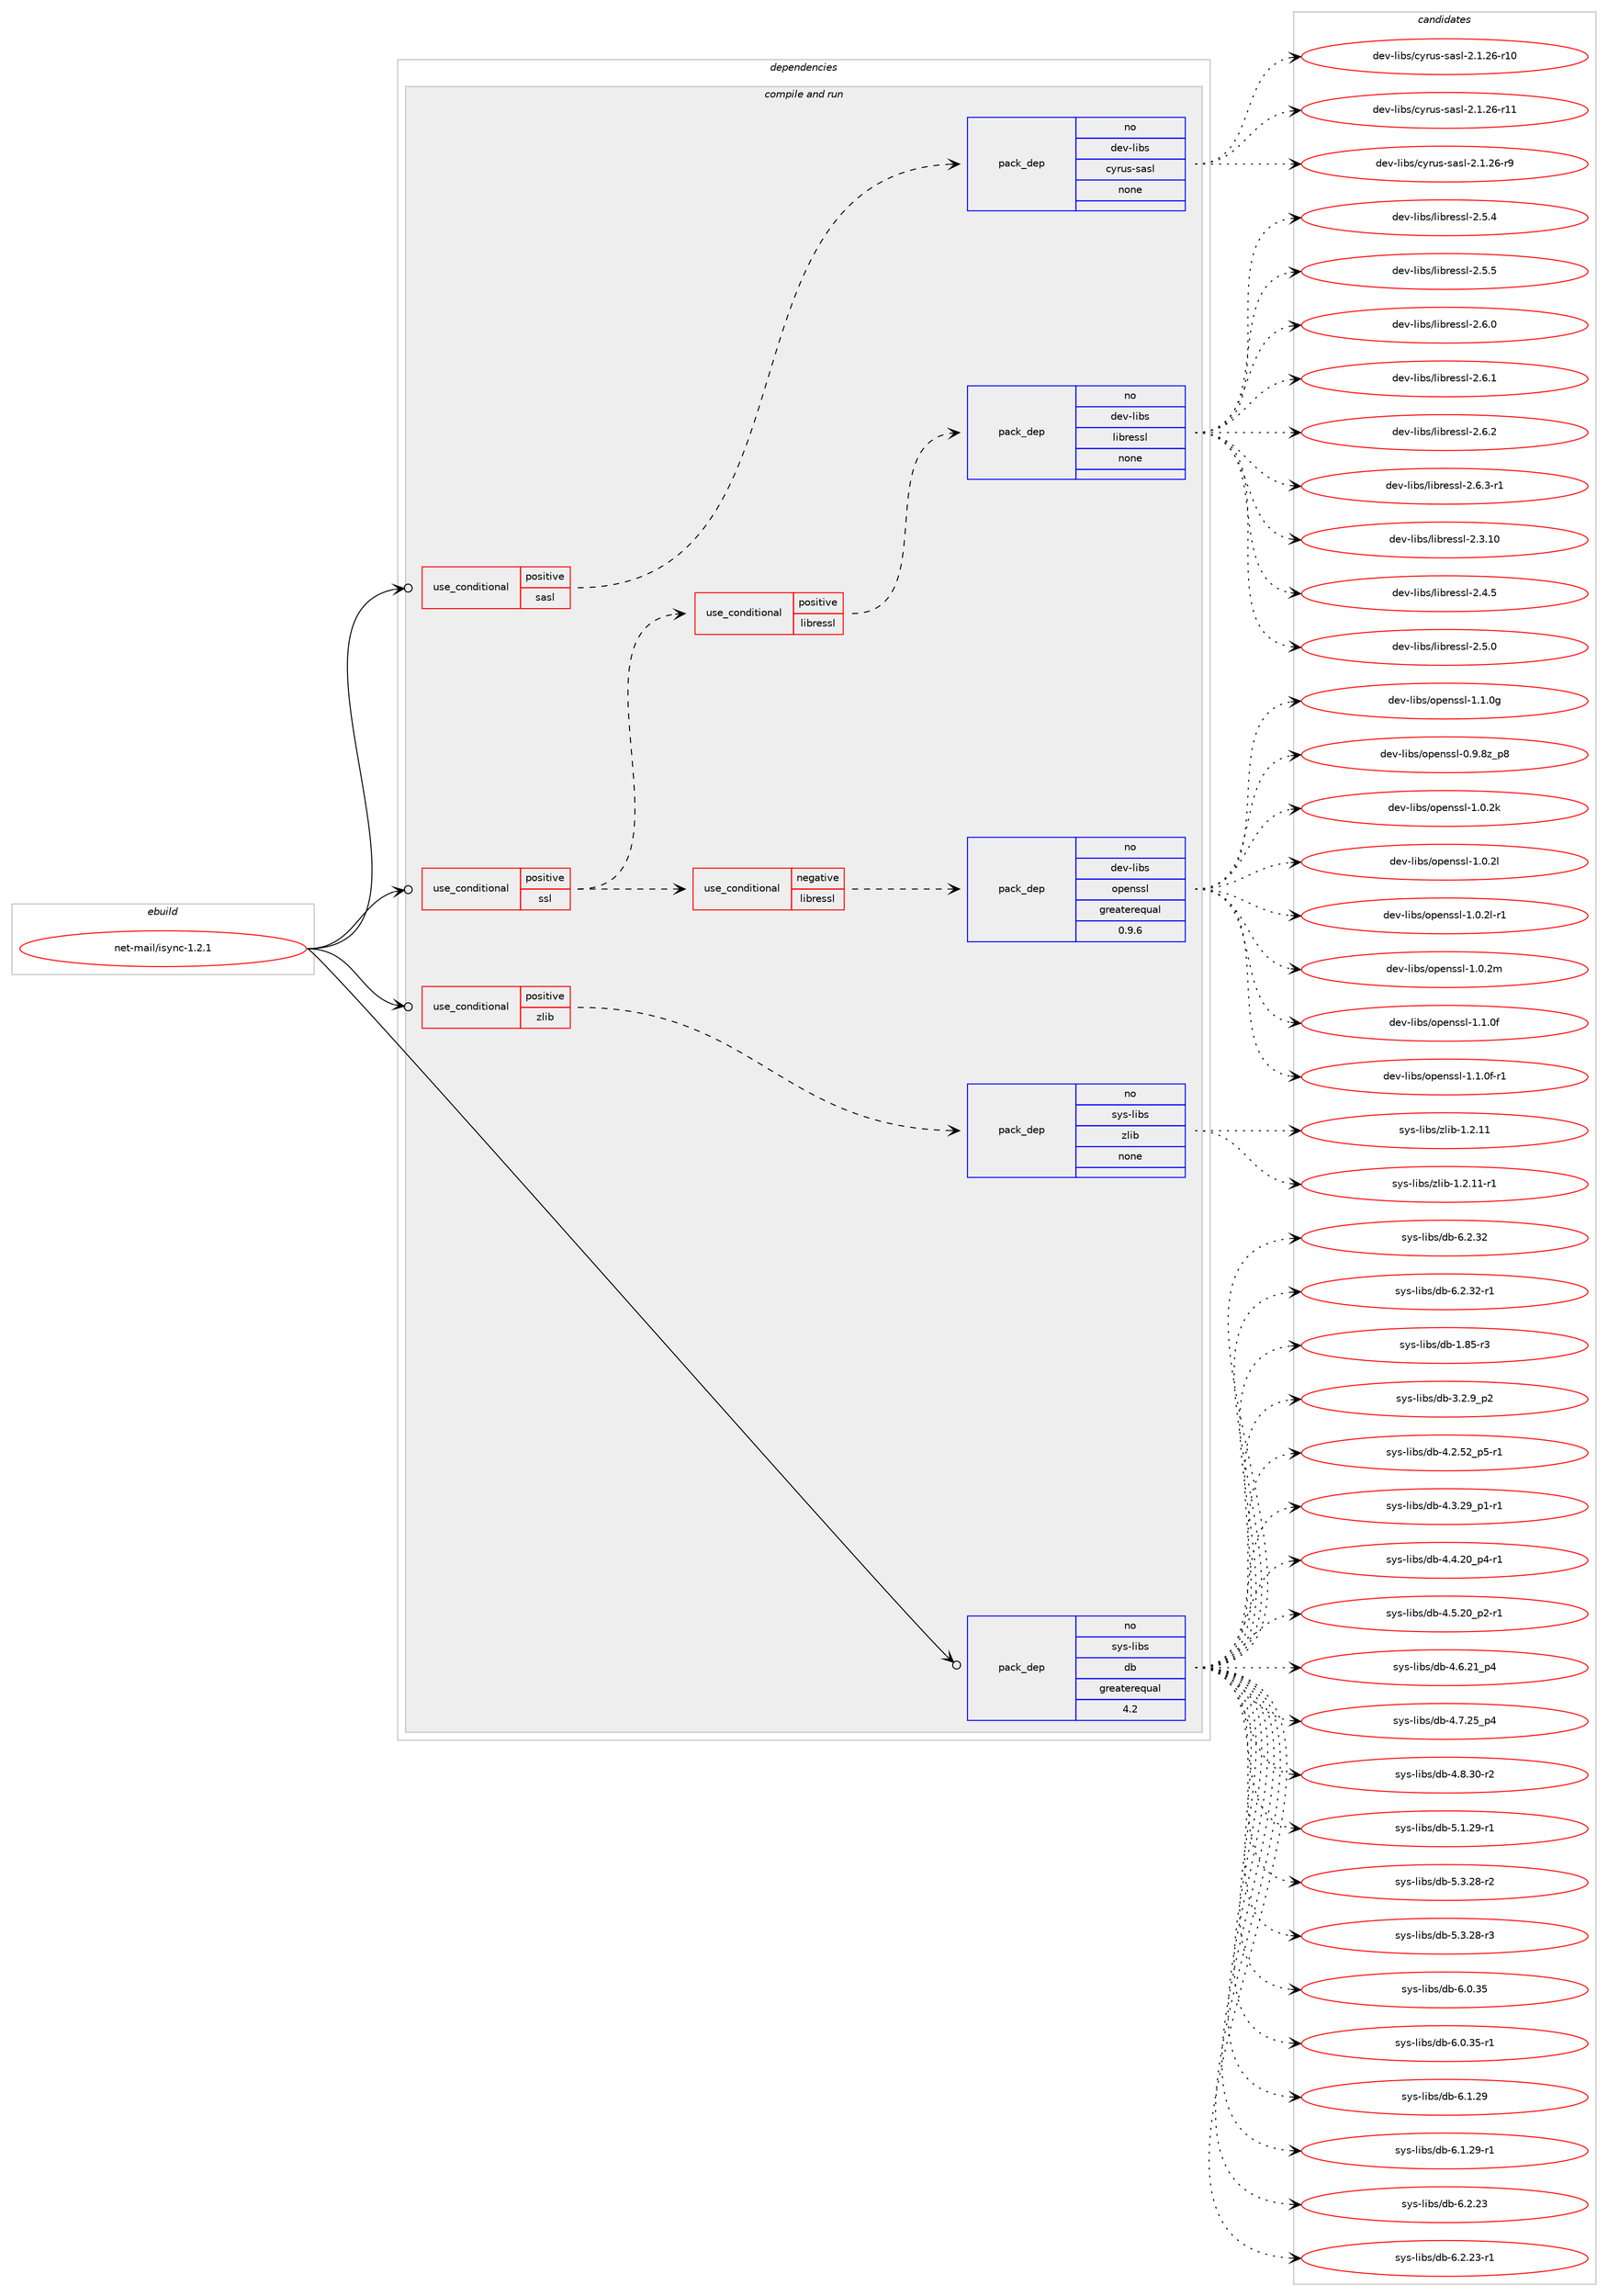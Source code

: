 digraph prolog {

# *************
# Graph options
# *************

newrank=true;
concentrate=true;
compound=true;
graph [rankdir=LR,fontname=Helvetica,fontsize=10,ranksep=1.5];#, ranksep=2.5, nodesep=0.2];
edge  [arrowhead=vee];
node  [fontname=Helvetica,fontsize=10];

# **********
# The ebuild
# **********

subgraph cluster_leftcol {
color=gray;
rank=same;
label=<<i>ebuild</i>>;
id [label="net-mail/isync-1.2.1", color=red, width=4, href="../net-mail/isync-1.2.1.svg"];
}

# ****************
# The dependencies
# ****************

subgraph cluster_midcol {
color=gray;
label=<<i>dependencies</i>>;
subgraph cluster_compile {
fillcolor="#eeeeee";
style=filled;
label=<<i>compile</i>>;
}
subgraph cluster_compileandrun {
fillcolor="#eeeeee";
style=filled;
label=<<i>compile and run</i>>;
subgraph cond104332 {
dependency421487 [label=<<TABLE BORDER="0" CELLBORDER="1" CELLSPACING="0" CELLPADDING="4"><TR><TD ROWSPAN="3" CELLPADDING="10">use_conditional</TD></TR><TR><TD>positive</TD></TR><TR><TD>sasl</TD></TR></TABLE>>, shape=none, color=red];
subgraph pack310050 {
dependency421488 [label=<<TABLE BORDER="0" CELLBORDER="1" CELLSPACING="0" CELLPADDING="4" WIDTH="220"><TR><TD ROWSPAN="6" CELLPADDING="30">pack_dep</TD></TR><TR><TD WIDTH="110">no</TD></TR><TR><TD>dev-libs</TD></TR><TR><TD>cyrus-sasl</TD></TR><TR><TD>none</TD></TR><TR><TD></TD></TR></TABLE>>, shape=none, color=blue];
}
dependency421487:e -> dependency421488:w [weight=20,style="dashed",arrowhead="vee"];
}
id:e -> dependency421487:w [weight=20,style="solid",arrowhead="odotvee"];
subgraph cond104333 {
dependency421489 [label=<<TABLE BORDER="0" CELLBORDER="1" CELLSPACING="0" CELLPADDING="4"><TR><TD ROWSPAN="3" CELLPADDING="10">use_conditional</TD></TR><TR><TD>positive</TD></TR><TR><TD>ssl</TD></TR></TABLE>>, shape=none, color=red];
subgraph cond104334 {
dependency421490 [label=<<TABLE BORDER="0" CELLBORDER="1" CELLSPACING="0" CELLPADDING="4"><TR><TD ROWSPAN="3" CELLPADDING="10">use_conditional</TD></TR><TR><TD>negative</TD></TR><TR><TD>libressl</TD></TR></TABLE>>, shape=none, color=red];
subgraph pack310051 {
dependency421491 [label=<<TABLE BORDER="0" CELLBORDER="1" CELLSPACING="0" CELLPADDING="4" WIDTH="220"><TR><TD ROWSPAN="6" CELLPADDING="30">pack_dep</TD></TR><TR><TD WIDTH="110">no</TD></TR><TR><TD>dev-libs</TD></TR><TR><TD>openssl</TD></TR><TR><TD>greaterequal</TD></TR><TR><TD>0.9.6</TD></TR></TABLE>>, shape=none, color=blue];
}
dependency421490:e -> dependency421491:w [weight=20,style="dashed",arrowhead="vee"];
}
dependency421489:e -> dependency421490:w [weight=20,style="dashed",arrowhead="vee"];
subgraph cond104335 {
dependency421492 [label=<<TABLE BORDER="0" CELLBORDER="1" CELLSPACING="0" CELLPADDING="4"><TR><TD ROWSPAN="3" CELLPADDING="10">use_conditional</TD></TR><TR><TD>positive</TD></TR><TR><TD>libressl</TD></TR></TABLE>>, shape=none, color=red];
subgraph pack310052 {
dependency421493 [label=<<TABLE BORDER="0" CELLBORDER="1" CELLSPACING="0" CELLPADDING="4" WIDTH="220"><TR><TD ROWSPAN="6" CELLPADDING="30">pack_dep</TD></TR><TR><TD WIDTH="110">no</TD></TR><TR><TD>dev-libs</TD></TR><TR><TD>libressl</TD></TR><TR><TD>none</TD></TR><TR><TD></TD></TR></TABLE>>, shape=none, color=blue];
}
dependency421492:e -> dependency421493:w [weight=20,style="dashed",arrowhead="vee"];
}
dependency421489:e -> dependency421492:w [weight=20,style="dashed",arrowhead="vee"];
}
id:e -> dependency421489:w [weight=20,style="solid",arrowhead="odotvee"];
subgraph cond104336 {
dependency421494 [label=<<TABLE BORDER="0" CELLBORDER="1" CELLSPACING="0" CELLPADDING="4"><TR><TD ROWSPAN="3" CELLPADDING="10">use_conditional</TD></TR><TR><TD>positive</TD></TR><TR><TD>zlib</TD></TR></TABLE>>, shape=none, color=red];
subgraph pack310053 {
dependency421495 [label=<<TABLE BORDER="0" CELLBORDER="1" CELLSPACING="0" CELLPADDING="4" WIDTH="220"><TR><TD ROWSPAN="6" CELLPADDING="30">pack_dep</TD></TR><TR><TD WIDTH="110">no</TD></TR><TR><TD>sys-libs</TD></TR><TR><TD>zlib</TD></TR><TR><TD>none</TD></TR><TR><TD></TD></TR></TABLE>>, shape=none, color=blue];
}
dependency421494:e -> dependency421495:w [weight=20,style="dashed",arrowhead="vee"];
}
id:e -> dependency421494:w [weight=20,style="solid",arrowhead="odotvee"];
subgraph pack310054 {
dependency421496 [label=<<TABLE BORDER="0" CELLBORDER="1" CELLSPACING="0" CELLPADDING="4" WIDTH="220"><TR><TD ROWSPAN="6" CELLPADDING="30">pack_dep</TD></TR><TR><TD WIDTH="110">no</TD></TR><TR><TD>sys-libs</TD></TR><TR><TD>db</TD></TR><TR><TD>greaterequal</TD></TR><TR><TD>4.2</TD></TR></TABLE>>, shape=none, color=blue];
}
id:e -> dependency421496:w [weight=20,style="solid",arrowhead="odotvee"];
}
subgraph cluster_run {
fillcolor="#eeeeee";
style=filled;
label=<<i>run</i>>;
}
}

# **************
# The candidates
# **************

subgraph cluster_choices {
rank=same;
color=gray;
label=<<i>candidates</i>>;

subgraph choice310050 {
color=black;
nodesep=1;
choice10010111845108105981154799121114117115451159711510845504649465054451144948 [label="dev-libs/cyrus-sasl-2.1.26-r10", color=red, width=4,href="../dev-libs/cyrus-sasl-2.1.26-r10.svg"];
choice10010111845108105981154799121114117115451159711510845504649465054451144949 [label="dev-libs/cyrus-sasl-2.1.26-r11", color=red, width=4,href="../dev-libs/cyrus-sasl-2.1.26-r11.svg"];
choice100101118451081059811547991211141171154511597115108455046494650544511457 [label="dev-libs/cyrus-sasl-2.1.26-r9", color=red, width=4,href="../dev-libs/cyrus-sasl-2.1.26-r9.svg"];
dependency421488:e -> choice10010111845108105981154799121114117115451159711510845504649465054451144948:w [style=dotted,weight="100"];
dependency421488:e -> choice10010111845108105981154799121114117115451159711510845504649465054451144949:w [style=dotted,weight="100"];
dependency421488:e -> choice100101118451081059811547991211141171154511597115108455046494650544511457:w [style=dotted,weight="100"];
}
subgraph choice310051 {
color=black;
nodesep=1;
choice1001011184510810598115471111121011101151151084548465746561229511256 [label="dev-libs/openssl-0.9.8z_p8", color=red, width=4,href="../dev-libs/openssl-0.9.8z_p8.svg"];
choice100101118451081059811547111112101110115115108454946484650107 [label="dev-libs/openssl-1.0.2k", color=red, width=4,href="../dev-libs/openssl-1.0.2k.svg"];
choice100101118451081059811547111112101110115115108454946484650108 [label="dev-libs/openssl-1.0.2l", color=red, width=4,href="../dev-libs/openssl-1.0.2l.svg"];
choice1001011184510810598115471111121011101151151084549464846501084511449 [label="dev-libs/openssl-1.0.2l-r1", color=red, width=4,href="../dev-libs/openssl-1.0.2l-r1.svg"];
choice100101118451081059811547111112101110115115108454946484650109 [label="dev-libs/openssl-1.0.2m", color=red, width=4,href="../dev-libs/openssl-1.0.2m.svg"];
choice100101118451081059811547111112101110115115108454946494648102 [label="dev-libs/openssl-1.1.0f", color=red, width=4,href="../dev-libs/openssl-1.1.0f.svg"];
choice1001011184510810598115471111121011101151151084549464946481024511449 [label="dev-libs/openssl-1.1.0f-r1", color=red, width=4,href="../dev-libs/openssl-1.1.0f-r1.svg"];
choice100101118451081059811547111112101110115115108454946494648103 [label="dev-libs/openssl-1.1.0g", color=red, width=4,href="../dev-libs/openssl-1.1.0g.svg"];
dependency421491:e -> choice1001011184510810598115471111121011101151151084548465746561229511256:w [style=dotted,weight="100"];
dependency421491:e -> choice100101118451081059811547111112101110115115108454946484650107:w [style=dotted,weight="100"];
dependency421491:e -> choice100101118451081059811547111112101110115115108454946484650108:w [style=dotted,weight="100"];
dependency421491:e -> choice1001011184510810598115471111121011101151151084549464846501084511449:w [style=dotted,weight="100"];
dependency421491:e -> choice100101118451081059811547111112101110115115108454946484650109:w [style=dotted,weight="100"];
dependency421491:e -> choice100101118451081059811547111112101110115115108454946494648102:w [style=dotted,weight="100"];
dependency421491:e -> choice1001011184510810598115471111121011101151151084549464946481024511449:w [style=dotted,weight="100"];
dependency421491:e -> choice100101118451081059811547111112101110115115108454946494648103:w [style=dotted,weight="100"];
}
subgraph choice310052 {
color=black;
nodesep=1;
choice1001011184510810598115471081059811410111511510845504651464948 [label="dev-libs/libressl-2.3.10", color=red, width=4,href="../dev-libs/libressl-2.3.10.svg"];
choice10010111845108105981154710810598114101115115108455046524653 [label="dev-libs/libressl-2.4.5", color=red, width=4,href="../dev-libs/libressl-2.4.5.svg"];
choice10010111845108105981154710810598114101115115108455046534648 [label="dev-libs/libressl-2.5.0", color=red, width=4,href="../dev-libs/libressl-2.5.0.svg"];
choice10010111845108105981154710810598114101115115108455046534652 [label="dev-libs/libressl-2.5.4", color=red, width=4,href="../dev-libs/libressl-2.5.4.svg"];
choice10010111845108105981154710810598114101115115108455046534653 [label="dev-libs/libressl-2.5.5", color=red, width=4,href="../dev-libs/libressl-2.5.5.svg"];
choice10010111845108105981154710810598114101115115108455046544648 [label="dev-libs/libressl-2.6.0", color=red, width=4,href="../dev-libs/libressl-2.6.0.svg"];
choice10010111845108105981154710810598114101115115108455046544649 [label="dev-libs/libressl-2.6.1", color=red, width=4,href="../dev-libs/libressl-2.6.1.svg"];
choice10010111845108105981154710810598114101115115108455046544650 [label="dev-libs/libressl-2.6.2", color=red, width=4,href="../dev-libs/libressl-2.6.2.svg"];
choice100101118451081059811547108105981141011151151084550465446514511449 [label="dev-libs/libressl-2.6.3-r1", color=red, width=4,href="../dev-libs/libressl-2.6.3-r1.svg"];
dependency421493:e -> choice1001011184510810598115471081059811410111511510845504651464948:w [style=dotted,weight="100"];
dependency421493:e -> choice10010111845108105981154710810598114101115115108455046524653:w [style=dotted,weight="100"];
dependency421493:e -> choice10010111845108105981154710810598114101115115108455046534648:w [style=dotted,weight="100"];
dependency421493:e -> choice10010111845108105981154710810598114101115115108455046534652:w [style=dotted,weight="100"];
dependency421493:e -> choice10010111845108105981154710810598114101115115108455046534653:w [style=dotted,weight="100"];
dependency421493:e -> choice10010111845108105981154710810598114101115115108455046544648:w [style=dotted,weight="100"];
dependency421493:e -> choice10010111845108105981154710810598114101115115108455046544649:w [style=dotted,weight="100"];
dependency421493:e -> choice10010111845108105981154710810598114101115115108455046544650:w [style=dotted,weight="100"];
dependency421493:e -> choice100101118451081059811547108105981141011151151084550465446514511449:w [style=dotted,weight="100"];
}
subgraph choice310053 {
color=black;
nodesep=1;
choice1151211154510810598115471221081059845494650464949 [label="sys-libs/zlib-1.2.11", color=red, width=4,href="../sys-libs/zlib-1.2.11.svg"];
choice11512111545108105981154712210810598454946504649494511449 [label="sys-libs/zlib-1.2.11-r1", color=red, width=4,href="../sys-libs/zlib-1.2.11-r1.svg"];
dependency421495:e -> choice1151211154510810598115471221081059845494650464949:w [style=dotted,weight="100"];
dependency421495:e -> choice11512111545108105981154712210810598454946504649494511449:w [style=dotted,weight="100"];
}
subgraph choice310054 {
color=black;
nodesep=1;
choice1151211154510810598115471009845494656534511451 [label="sys-libs/db-1.85-r3", color=red, width=4,href="../sys-libs/db-1.85-r3.svg"];
choice115121115451081059811547100984551465046579511250 [label="sys-libs/db-3.2.9_p2", color=red, width=4,href="../sys-libs/db-3.2.9_p2.svg"];
choice115121115451081059811547100984552465046535095112534511449 [label="sys-libs/db-4.2.52_p5-r1", color=red, width=4,href="../sys-libs/db-4.2.52_p5-r1.svg"];
choice115121115451081059811547100984552465146505795112494511449 [label="sys-libs/db-4.3.29_p1-r1", color=red, width=4,href="../sys-libs/db-4.3.29_p1-r1.svg"];
choice115121115451081059811547100984552465246504895112524511449 [label="sys-libs/db-4.4.20_p4-r1", color=red, width=4,href="../sys-libs/db-4.4.20_p4-r1.svg"];
choice115121115451081059811547100984552465346504895112504511449 [label="sys-libs/db-4.5.20_p2-r1", color=red, width=4,href="../sys-libs/db-4.5.20_p2-r1.svg"];
choice11512111545108105981154710098455246544650499511252 [label="sys-libs/db-4.6.21_p4", color=red, width=4,href="../sys-libs/db-4.6.21_p4.svg"];
choice11512111545108105981154710098455246554650539511252 [label="sys-libs/db-4.7.25_p4", color=red, width=4,href="../sys-libs/db-4.7.25_p4.svg"];
choice11512111545108105981154710098455246564651484511450 [label="sys-libs/db-4.8.30-r2", color=red, width=4,href="../sys-libs/db-4.8.30-r2.svg"];
choice11512111545108105981154710098455346494650574511449 [label="sys-libs/db-5.1.29-r1", color=red, width=4,href="../sys-libs/db-5.1.29-r1.svg"];
choice11512111545108105981154710098455346514650564511450 [label="sys-libs/db-5.3.28-r2", color=red, width=4,href="../sys-libs/db-5.3.28-r2.svg"];
choice11512111545108105981154710098455346514650564511451 [label="sys-libs/db-5.3.28-r3", color=red, width=4,href="../sys-libs/db-5.3.28-r3.svg"];
choice1151211154510810598115471009845544648465153 [label="sys-libs/db-6.0.35", color=red, width=4,href="../sys-libs/db-6.0.35.svg"];
choice11512111545108105981154710098455446484651534511449 [label="sys-libs/db-6.0.35-r1", color=red, width=4,href="../sys-libs/db-6.0.35-r1.svg"];
choice1151211154510810598115471009845544649465057 [label="sys-libs/db-6.1.29", color=red, width=4,href="../sys-libs/db-6.1.29.svg"];
choice11512111545108105981154710098455446494650574511449 [label="sys-libs/db-6.1.29-r1", color=red, width=4,href="../sys-libs/db-6.1.29-r1.svg"];
choice1151211154510810598115471009845544650465051 [label="sys-libs/db-6.2.23", color=red, width=4,href="../sys-libs/db-6.2.23.svg"];
choice11512111545108105981154710098455446504650514511449 [label="sys-libs/db-6.2.23-r1", color=red, width=4,href="../sys-libs/db-6.2.23-r1.svg"];
choice1151211154510810598115471009845544650465150 [label="sys-libs/db-6.2.32", color=red, width=4,href="../sys-libs/db-6.2.32.svg"];
choice11512111545108105981154710098455446504651504511449 [label="sys-libs/db-6.2.32-r1", color=red, width=4,href="../sys-libs/db-6.2.32-r1.svg"];
dependency421496:e -> choice1151211154510810598115471009845494656534511451:w [style=dotted,weight="100"];
dependency421496:e -> choice115121115451081059811547100984551465046579511250:w [style=dotted,weight="100"];
dependency421496:e -> choice115121115451081059811547100984552465046535095112534511449:w [style=dotted,weight="100"];
dependency421496:e -> choice115121115451081059811547100984552465146505795112494511449:w [style=dotted,weight="100"];
dependency421496:e -> choice115121115451081059811547100984552465246504895112524511449:w [style=dotted,weight="100"];
dependency421496:e -> choice115121115451081059811547100984552465346504895112504511449:w [style=dotted,weight="100"];
dependency421496:e -> choice11512111545108105981154710098455246544650499511252:w [style=dotted,weight="100"];
dependency421496:e -> choice11512111545108105981154710098455246554650539511252:w [style=dotted,weight="100"];
dependency421496:e -> choice11512111545108105981154710098455246564651484511450:w [style=dotted,weight="100"];
dependency421496:e -> choice11512111545108105981154710098455346494650574511449:w [style=dotted,weight="100"];
dependency421496:e -> choice11512111545108105981154710098455346514650564511450:w [style=dotted,weight="100"];
dependency421496:e -> choice11512111545108105981154710098455346514650564511451:w [style=dotted,weight="100"];
dependency421496:e -> choice1151211154510810598115471009845544648465153:w [style=dotted,weight="100"];
dependency421496:e -> choice11512111545108105981154710098455446484651534511449:w [style=dotted,weight="100"];
dependency421496:e -> choice1151211154510810598115471009845544649465057:w [style=dotted,weight="100"];
dependency421496:e -> choice11512111545108105981154710098455446494650574511449:w [style=dotted,weight="100"];
dependency421496:e -> choice1151211154510810598115471009845544650465051:w [style=dotted,weight="100"];
dependency421496:e -> choice11512111545108105981154710098455446504650514511449:w [style=dotted,weight="100"];
dependency421496:e -> choice1151211154510810598115471009845544650465150:w [style=dotted,weight="100"];
dependency421496:e -> choice11512111545108105981154710098455446504651504511449:w [style=dotted,weight="100"];
}
}

}
